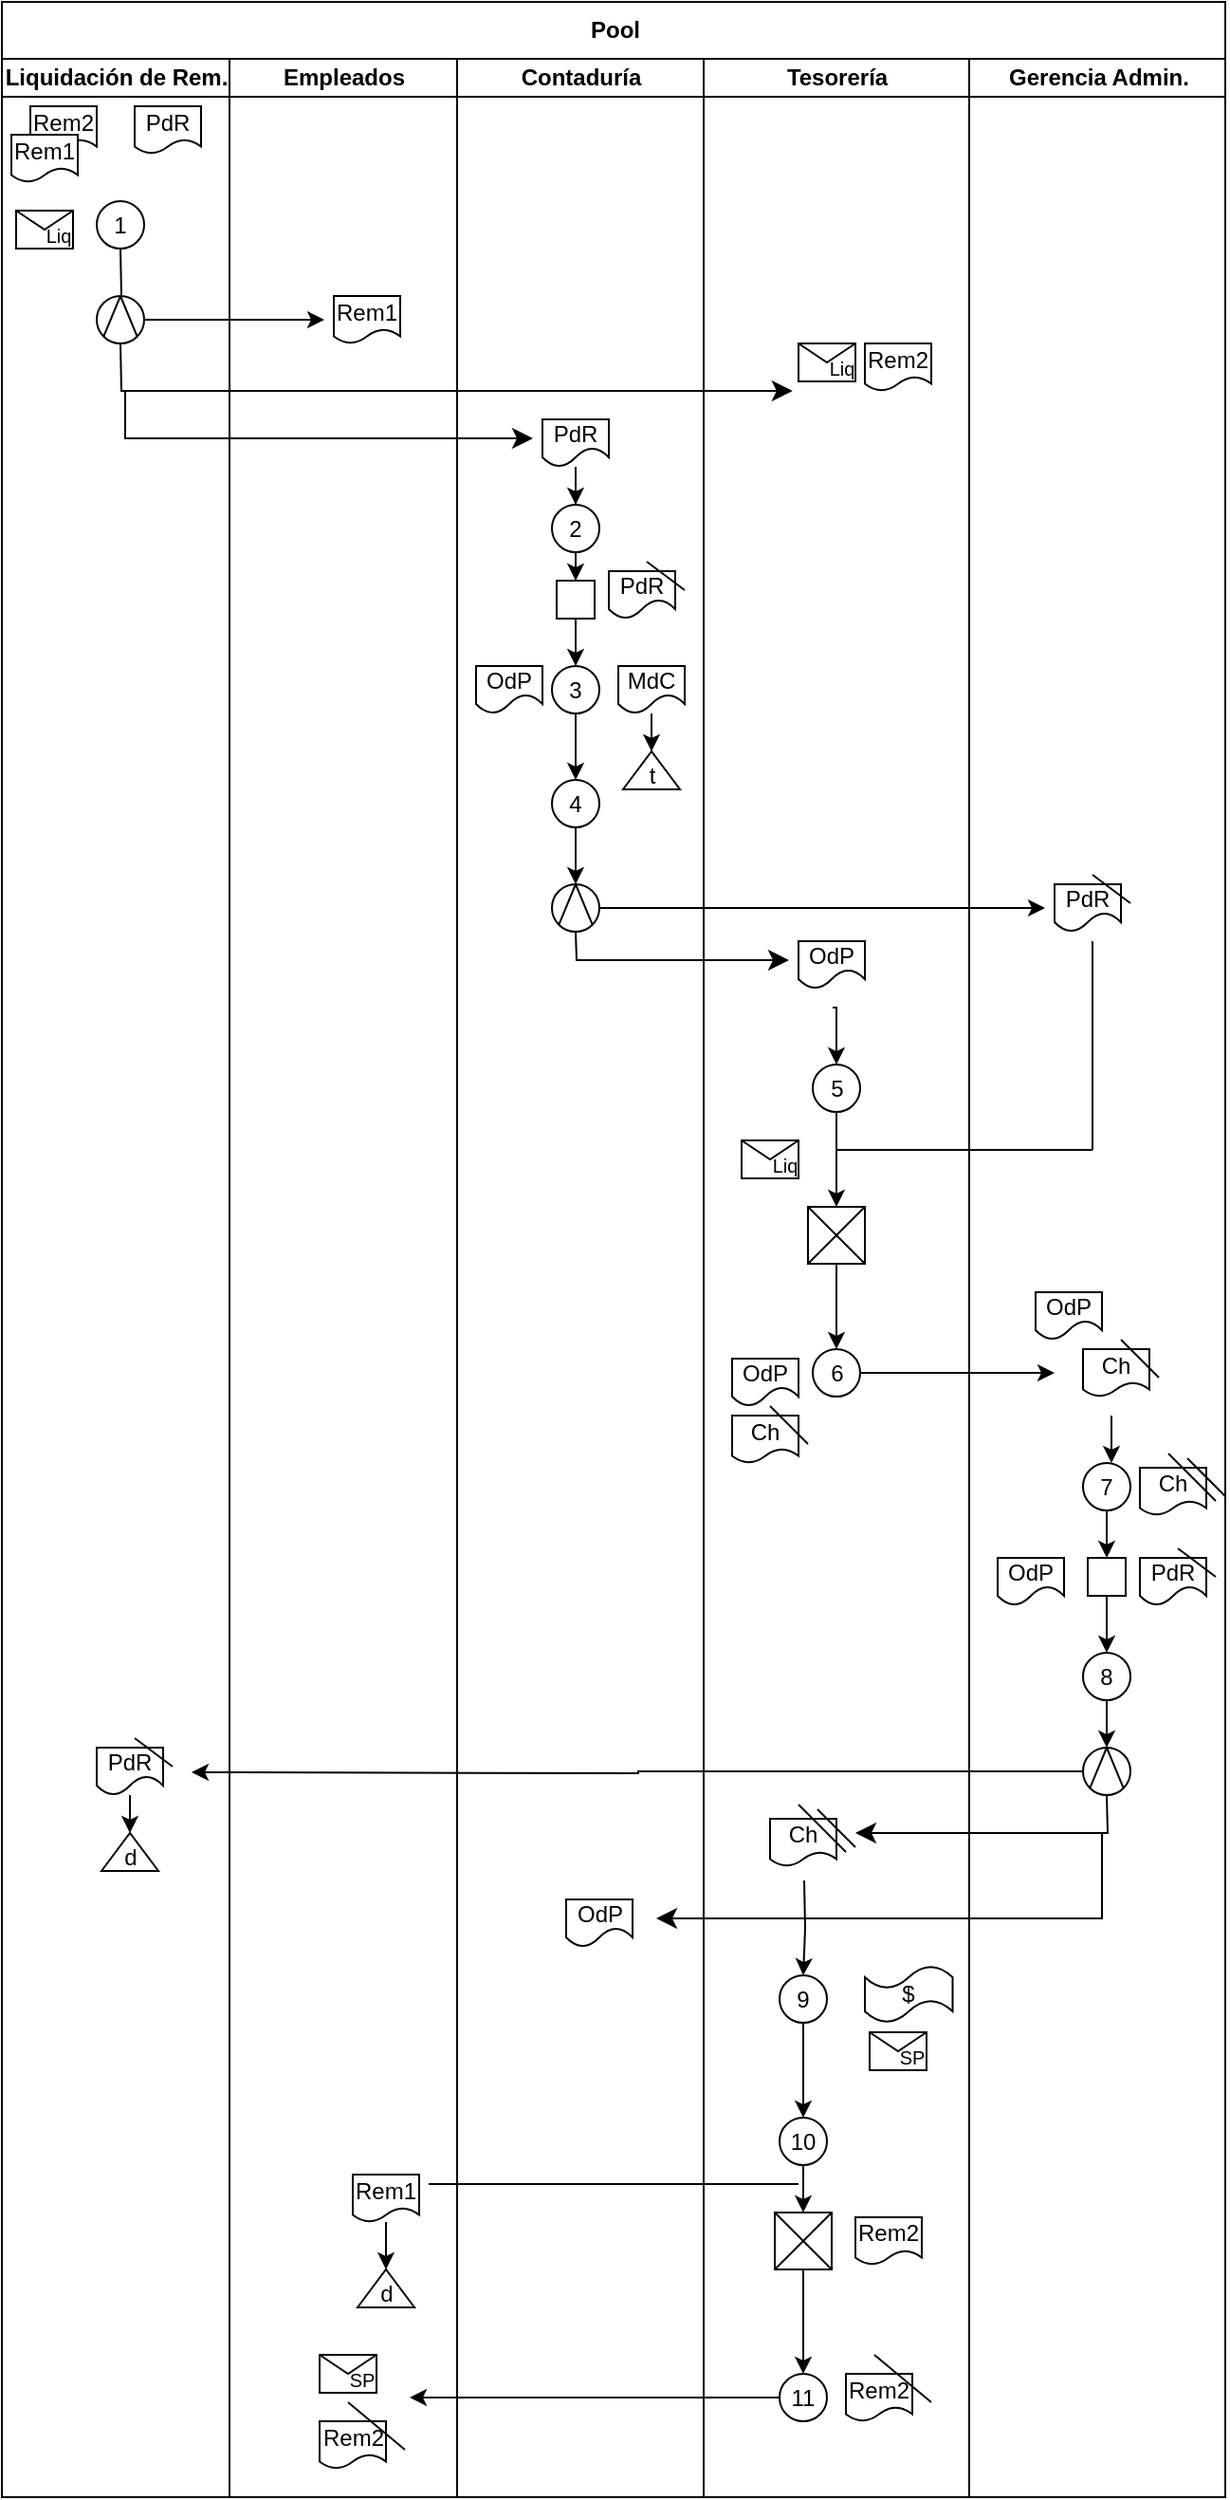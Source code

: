 <mxfile version="22.0.3" type="device">
  <diagram name="Página-1" id="sW1KA7AYZyVYEQ3tkRH6">
    <mxGraphModel dx="607" dy="367" grid="1" gridSize="5" guides="1" tooltips="1" connect="1" arrows="1" fold="1" page="1" pageScale="1" pageWidth="900" pageHeight="1600" math="0" shadow="0">
      <root>
        <mxCell id="0" />
        <mxCell id="1" parent="0" />
        <mxCell id="k_RozOxkvB2d1GZJaJB8-33" value="Pool" style="swimlane;childLayout=stackLayout;resizeParent=1;resizeParentMax=0;startSize=30;html=1;" parent="1" vertex="1">
          <mxGeometry x="30" y="5" width="645" height="1315" as="geometry" />
        </mxCell>
        <mxCell id="k_RozOxkvB2d1GZJaJB8-34" value="Liquidación de Rem." style="swimlane;startSize=20;html=1;" parent="k_RozOxkvB2d1GZJaJB8-33" vertex="1">
          <mxGeometry y="30" width="120" height="1285" as="geometry" />
        </mxCell>
        <mxCell id="E98HKLljNaqssQ256yFM-1" value="Rem2" style="shape=document;whiteSpace=wrap;html=1;boundedLbl=1;" vertex="1" parent="k_RozOxkvB2d1GZJaJB8-34">
          <mxGeometry x="15" y="25" width="35" height="25" as="geometry" />
        </mxCell>
        <mxCell id="E98HKLljNaqssQ256yFM-2" value="Rem1" style="shape=document;whiteSpace=wrap;html=1;boundedLbl=1;" vertex="1" parent="k_RozOxkvB2d1GZJaJB8-34">
          <mxGeometry x="5" y="40" width="35" height="25" as="geometry" />
        </mxCell>
        <mxCell id="E98HKLljNaqssQ256yFM-7" value="" style="shape=message;html=1;html=1;outlineConnect=0;labelPosition=center;verticalLabelPosition=bottom;align=center;verticalAlign=top;" vertex="1" parent="k_RozOxkvB2d1GZJaJB8-34">
          <mxGeometry x="7.5" y="80" width="30" height="20" as="geometry" />
        </mxCell>
        <mxCell id="E98HKLljNaqssQ256yFM-8" value="PdR" style="shape=document;whiteSpace=wrap;html=1;boundedLbl=1;" vertex="1" parent="k_RozOxkvB2d1GZJaJB8-34">
          <mxGeometry x="70" y="25" width="35" height="25" as="geometry" />
        </mxCell>
        <mxCell id="E98HKLljNaqssQ256yFM-9" value="1" style="ellipse;whiteSpace=wrap;html=1;aspect=fixed;" vertex="1" parent="k_RozOxkvB2d1GZJaJB8-34">
          <mxGeometry x="50" y="75" width="25" height="25" as="geometry" />
        </mxCell>
        <mxCell id="E98HKLljNaqssQ256yFM-14" style="edgeStyle=orthogonalEdgeStyle;rounded=0;orthogonalLoop=1;jettySize=auto;html=1;" edge="1" parent="k_RozOxkvB2d1GZJaJB8-34" source="E98HKLljNaqssQ256yFM-11">
          <mxGeometry relative="1" as="geometry">
            <mxPoint x="170" y="137.5" as="targetPoint" />
          </mxGeometry>
        </mxCell>
        <mxCell id="E98HKLljNaqssQ256yFM-11" value="" style="ellipse;whiteSpace=wrap;html=1;aspect=fixed;" vertex="1" parent="k_RozOxkvB2d1GZJaJB8-34">
          <mxGeometry x="50" y="125" width="25" height="25" as="geometry" />
        </mxCell>
        <mxCell id="E98HKLljNaqssQ256yFM-12" value="" style="endArrow=none;html=1;rounded=0;entryX=0.5;entryY=0;entryDx=0;entryDy=0;exitX=1;exitY=1;exitDx=0;exitDy=0;" edge="1" parent="k_RozOxkvB2d1GZJaJB8-34" source="E98HKLljNaqssQ256yFM-11" target="E98HKLljNaqssQ256yFM-11">
          <mxGeometry width="50" height="50" relative="1" as="geometry">
            <mxPoint x="110" y="150" as="sourcePoint" />
            <mxPoint x="160" y="100" as="targetPoint" />
          </mxGeometry>
        </mxCell>
        <mxCell id="E98HKLljNaqssQ256yFM-13" value="" style="endArrow=none;html=1;rounded=0;entryX=0.5;entryY=0;entryDx=0;entryDy=0;exitX=0;exitY=1;exitDx=0;exitDy=0;" edge="1" parent="k_RozOxkvB2d1GZJaJB8-34" source="E98HKLljNaqssQ256yFM-11" target="E98HKLljNaqssQ256yFM-11">
          <mxGeometry width="50" height="50" relative="1" as="geometry">
            <mxPoint x="110" y="150" as="sourcePoint" />
            <mxPoint x="160" y="100" as="targetPoint" />
          </mxGeometry>
        </mxCell>
        <mxCell id="E98HKLljNaqssQ256yFM-17" value="&lt;font style=&quot;font-size: 10px;&quot;&gt;Liq&lt;/font&gt;" style="text;html=1;strokeColor=none;fillColor=none;align=center;verticalAlign=middle;whiteSpace=wrap;rounded=0;" vertex="1" parent="k_RozOxkvB2d1GZJaJB8-34">
          <mxGeometry x="15" y="85" width="30" height="15" as="geometry" />
        </mxCell>
        <mxCell id="E98HKLljNaqssQ256yFM-94" style="edgeStyle=orthogonalEdgeStyle;rounded=0;orthogonalLoop=1;jettySize=auto;html=1;" edge="1" parent="k_RozOxkvB2d1GZJaJB8-34" source="E98HKLljNaqssQ256yFM-92">
          <mxGeometry relative="1" as="geometry">
            <mxPoint x="67.5" y="935" as="targetPoint" />
          </mxGeometry>
        </mxCell>
        <mxCell id="E98HKLljNaqssQ256yFM-92" value="PdR" style="shape=document;whiteSpace=wrap;html=1;boundedLbl=1;size=0.4;" vertex="1" parent="k_RozOxkvB2d1GZJaJB8-34">
          <mxGeometry x="50" y="890" width="35" height="25" as="geometry" />
        </mxCell>
        <mxCell id="E98HKLljNaqssQ256yFM-93" value="" style="endArrow=none;html=1;rounded=0;" edge="1" parent="k_RozOxkvB2d1GZJaJB8-34">
          <mxGeometry width="50" height="50" relative="1" as="geometry">
            <mxPoint x="70" y="885" as="sourcePoint" />
            <mxPoint x="90" y="900" as="targetPoint" />
          </mxGeometry>
        </mxCell>
        <mxCell id="E98HKLljNaqssQ256yFM-95" value="" style="triangle;whiteSpace=wrap;html=1;rotation=-90;" vertex="1" parent="k_RozOxkvB2d1GZJaJB8-34">
          <mxGeometry x="57.5" y="930" width="20" height="30" as="geometry" />
        </mxCell>
        <mxCell id="E98HKLljNaqssQ256yFM-96" value="d" style="text;html=1;strokeColor=none;fillColor=none;align=center;verticalAlign=middle;whiteSpace=wrap;rounded=0;" vertex="1" parent="k_RozOxkvB2d1GZJaJB8-34">
          <mxGeometry x="57.5" y="940" width="20" height="15" as="geometry" />
        </mxCell>
        <mxCell id="k_RozOxkvB2d1GZJaJB8-35" value="Empleados" style="swimlane;startSize=20;html=1;" parent="k_RozOxkvB2d1GZJaJB8-33" vertex="1">
          <mxGeometry x="120" y="30" width="120" height="1285" as="geometry" />
        </mxCell>
        <mxCell id="E98HKLljNaqssQ256yFM-15" value="Rem1" style="shape=document;whiteSpace=wrap;html=1;boundedLbl=1;" vertex="1" parent="k_RozOxkvB2d1GZJaJB8-35">
          <mxGeometry x="55" y="125" width="35" height="25" as="geometry" />
        </mxCell>
        <mxCell id="E98HKLljNaqssQ256yFM-21" value="" style="edgeStyle=elbowEdgeStyle;elbow=horizontal;endArrow=classic;html=1;curved=0;rounded=0;endSize=8;startSize=8;" edge="1" parent="k_RozOxkvB2d1GZJaJB8-35">
          <mxGeometry width="50" height="50" relative="1" as="geometry">
            <mxPoint x="-55" y="175" as="sourcePoint" />
            <mxPoint x="160" y="200" as="targetPoint" />
            <Array as="points">
              <mxPoint x="-55" y="200" />
            </Array>
          </mxGeometry>
        </mxCell>
        <mxCell id="E98HKLljNaqssQ256yFM-118" style="edgeStyle=orthogonalEdgeStyle;rounded=0;orthogonalLoop=1;jettySize=auto;html=1;" edge="1" parent="k_RozOxkvB2d1GZJaJB8-35" source="E98HKLljNaqssQ256yFM-116">
          <mxGeometry relative="1" as="geometry">
            <mxPoint x="82.5" y="1165" as="targetPoint" />
          </mxGeometry>
        </mxCell>
        <mxCell id="E98HKLljNaqssQ256yFM-116" value="Rem1" style="shape=document;whiteSpace=wrap;html=1;boundedLbl=1;" vertex="1" parent="k_RozOxkvB2d1GZJaJB8-35">
          <mxGeometry x="65" y="1115" width="35" height="25" as="geometry" />
        </mxCell>
        <mxCell id="E98HKLljNaqssQ256yFM-119" value="" style="triangle;whiteSpace=wrap;html=1;rotation=-90;" vertex="1" parent="k_RozOxkvB2d1GZJaJB8-35">
          <mxGeometry x="72.5" y="1160" width="20" height="30" as="geometry" />
        </mxCell>
        <mxCell id="E98HKLljNaqssQ256yFM-120" value="d" style="text;html=1;strokeColor=none;fillColor=none;align=center;verticalAlign=middle;whiteSpace=wrap;rounded=0;" vertex="1" parent="k_RozOxkvB2d1GZJaJB8-35">
          <mxGeometry x="72.5" y="1170" width="20" height="15" as="geometry" />
        </mxCell>
        <mxCell id="E98HKLljNaqssQ256yFM-123" value="" style="shape=message;html=1;html=1;outlineConnect=0;labelPosition=center;verticalLabelPosition=bottom;align=center;verticalAlign=top;" vertex="1" parent="k_RozOxkvB2d1GZJaJB8-35">
          <mxGeometry x="47.5" y="1210" width="30" height="20" as="geometry" />
        </mxCell>
        <mxCell id="E98HKLljNaqssQ256yFM-124" value="&lt;font style=&quot;font-size: 10px;&quot;&gt;SP&lt;/font&gt;" style="text;html=1;strokeColor=none;fillColor=none;align=center;verticalAlign=middle;whiteSpace=wrap;rounded=0;" vertex="1" parent="k_RozOxkvB2d1GZJaJB8-35">
          <mxGeometry x="55" y="1215" width="30" height="15" as="geometry" />
        </mxCell>
        <mxCell id="E98HKLljNaqssQ256yFM-130" value="Rem2" style="shape=document;whiteSpace=wrap;html=1;boundedLbl=1;" vertex="1" parent="k_RozOxkvB2d1GZJaJB8-35">
          <mxGeometry x="47.5" y="1245" width="35" height="25" as="geometry" />
        </mxCell>
        <mxCell id="E98HKLljNaqssQ256yFM-131" value="" style="endArrow=none;html=1;rounded=0;" edge="1" parent="k_RozOxkvB2d1GZJaJB8-35">
          <mxGeometry width="50" height="50" relative="1" as="geometry">
            <mxPoint x="62.5" y="1235" as="sourcePoint" />
            <mxPoint x="92.5" y="1260" as="targetPoint" />
          </mxGeometry>
        </mxCell>
        <mxCell id="k_RozOxkvB2d1GZJaJB8-36" value="Contaduría" style="swimlane;startSize=20;html=1;" parent="k_RozOxkvB2d1GZJaJB8-33" vertex="1">
          <mxGeometry x="240" y="30" width="130" height="1285" as="geometry" />
        </mxCell>
        <mxCell id="E98HKLljNaqssQ256yFM-23" style="edgeStyle=orthogonalEdgeStyle;rounded=0;orthogonalLoop=1;jettySize=auto;html=1;entryX=0.5;entryY=0;entryDx=0;entryDy=0;" edge="1" parent="k_RozOxkvB2d1GZJaJB8-36" source="E98HKLljNaqssQ256yFM-22" target="E98HKLljNaqssQ256yFM-24">
          <mxGeometry relative="1" as="geometry">
            <mxPoint x="62.5" y="250" as="targetPoint" />
          </mxGeometry>
        </mxCell>
        <mxCell id="E98HKLljNaqssQ256yFM-22" value="PdR" style="shape=document;whiteSpace=wrap;html=1;boundedLbl=1;size=0.4;" vertex="1" parent="k_RozOxkvB2d1GZJaJB8-36">
          <mxGeometry x="45" y="190" width="35" height="25" as="geometry" />
        </mxCell>
        <mxCell id="E98HKLljNaqssQ256yFM-25" style="edgeStyle=orthogonalEdgeStyle;rounded=0;orthogonalLoop=1;jettySize=auto;html=1;entryX=0.5;entryY=0;entryDx=0;entryDy=0;entryPerimeter=0;" edge="1" parent="k_RozOxkvB2d1GZJaJB8-36" source="E98HKLljNaqssQ256yFM-24" target="E98HKLljNaqssQ256yFM-26">
          <mxGeometry relative="1" as="geometry">
            <mxPoint x="62.5" y="280" as="targetPoint" />
          </mxGeometry>
        </mxCell>
        <mxCell id="E98HKLljNaqssQ256yFM-24" value="2" style="ellipse;whiteSpace=wrap;html=1;aspect=fixed;" vertex="1" parent="k_RozOxkvB2d1GZJaJB8-36">
          <mxGeometry x="50" y="235" width="25" height="25" as="geometry" />
        </mxCell>
        <mxCell id="E98HKLljNaqssQ256yFM-30" style="edgeStyle=orthogonalEdgeStyle;rounded=0;orthogonalLoop=1;jettySize=auto;html=1;entryX=0.5;entryY=0;entryDx=0;entryDy=0;" edge="1" parent="k_RozOxkvB2d1GZJaJB8-36" source="E98HKLljNaqssQ256yFM-26" target="E98HKLljNaqssQ256yFM-31">
          <mxGeometry relative="1" as="geometry">
            <mxPoint x="62.5" y="320" as="targetPoint" />
          </mxGeometry>
        </mxCell>
        <mxCell id="E98HKLljNaqssQ256yFM-26" value="" style="whiteSpace=wrap;html=1;aspect=fixed;" vertex="1" parent="k_RozOxkvB2d1GZJaJB8-36">
          <mxGeometry x="52.5" y="275" width="20" height="20" as="geometry" />
        </mxCell>
        <mxCell id="E98HKLljNaqssQ256yFM-28" value="PdR" style="shape=document;whiteSpace=wrap;html=1;boundedLbl=1;size=0.4;" vertex="1" parent="k_RozOxkvB2d1GZJaJB8-36">
          <mxGeometry x="80" y="270" width="35" height="25" as="geometry" />
        </mxCell>
        <mxCell id="E98HKLljNaqssQ256yFM-32" style="edgeStyle=orthogonalEdgeStyle;rounded=0;orthogonalLoop=1;jettySize=auto;html=1;entryX=0.5;entryY=0;entryDx=0;entryDy=0;" edge="1" parent="k_RozOxkvB2d1GZJaJB8-36" source="E98HKLljNaqssQ256yFM-31" target="E98HKLljNaqssQ256yFM-38">
          <mxGeometry relative="1" as="geometry">
            <mxPoint x="63" y="385" as="targetPoint" />
          </mxGeometry>
        </mxCell>
        <mxCell id="E98HKLljNaqssQ256yFM-31" value="3" style="ellipse;whiteSpace=wrap;html=1;aspect=fixed;" vertex="1" parent="k_RozOxkvB2d1GZJaJB8-36">
          <mxGeometry x="50" y="320" width="25" height="25" as="geometry" />
        </mxCell>
        <mxCell id="E98HKLljNaqssQ256yFM-33" value="OdP" style="shape=document;whiteSpace=wrap;html=1;boundedLbl=1;size=0.4;" vertex="1" parent="k_RozOxkvB2d1GZJaJB8-36">
          <mxGeometry x="10" y="320" width="35" height="25" as="geometry" />
        </mxCell>
        <mxCell id="E98HKLljNaqssQ256yFM-35" style="edgeStyle=orthogonalEdgeStyle;rounded=0;orthogonalLoop=1;jettySize=auto;html=1;entryX=1;entryY=0.5;entryDx=0;entryDy=0;" edge="1" parent="k_RozOxkvB2d1GZJaJB8-36" source="E98HKLljNaqssQ256yFM-34" target="E98HKLljNaqssQ256yFM-36">
          <mxGeometry relative="1" as="geometry">
            <mxPoint x="103" y="365" as="targetPoint" />
          </mxGeometry>
        </mxCell>
        <mxCell id="E98HKLljNaqssQ256yFM-34" value="MdC" style="shape=document;whiteSpace=wrap;html=1;boundedLbl=1;size=0.4;" vertex="1" parent="k_RozOxkvB2d1GZJaJB8-36">
          <mxGeometry x="85" y="320" width="35" height="25" as="geometry" />
        </mxCell>
        <mxCell id="E98HKLljNaqssQ256yFM-36" value="" style="triangle;whiteSpace=wrap;html=1;rotation=-90;" vertex="1" parent="k_RozOxkvB2d1GZJaJB8-36">
          <mxGeometry x="92.5" y="360" width="20" height="30" as="geometry" />
        </mxCell>
        <mxCell id="E98HKLljNaqssQ256yFM-37" value="t" style="text;html=1;strokeColor=none;fillColor=none;align=center;verticalAlign=middle;whiteSpace=wrap;rounded=0;" vertex="1" parent="k_RozOxkvB2d1GZJaJB8-36">
          <mxGeometry x="92.5" y="370" width="20" height="15" as="geometry" />
        </mxCell>
        <mxCell id="E98HKLljNaqssQ256yFM-39" style="edgeStyle=orthogonalEdgeStyle;rounded=0;orthogonalLoop=1;jettySize=auto;html=1;entryX=0.5;entryY=0;entryDx=0;entryDy=0;" edge="1" parent="k_RozOxkvB2d1GZJaJB8-36" source="E98HKLljNaqssQ256yFM-38" target="E98HKLljNaqssQ256yFM-40">
          <mxGeometry relative="1" as="geometry">
            <mxPoint x="63" y="435" as="targetPoint" />
          </mxGeometry>
        </mxCell>
        <mxCell id="E98HKLljNaqssQ256yFM-38" value="4" style="ellipse;whiteSpace=wrap;html=1;aspect=fixed;" vertex="1" parent="k_RozOxkvB2d1GZJaJB8-36">
          <mxGeometry x="50" y="380" width="25" height="25" as="geometry" />
        </mxCell>
        <mxCell id="E98HKLljNaqssQ256yFM-43" style="edgeStyle=orthogonalEdgeStyle;rounded=0;orthogonalLoop=1;jettySize=auto;html=1;" edge="1" parent="k_RozOxkvB2d1GZJaJB8-36" source="E98HKLljNaqssQ256yFM-40">
          <mxGeometry relative="1" as="geometry">
            <mxPoint x="310" y="447.5" as="targetPoint" />
          </mxGeometry>
        </mxCell>
        <mxCell id="E98HKLljNaqssQ256yFM-40" value="" style="ellipse;whiteSpace=wrap;html=1;aspect=fixed;" vertex="1" parent="k_RozOxkvB2d1GZJaJB8-36">
          <mxGeometry x="50" y="435" width="25" height="25" as="geometry" />
        </mxCell>
        <mxCell id="E98HKLljNaqssQ256yFM-41" value="" style="endArrow=none;html=1;rounded=0;entryX=0.5;entryY=0;entryDx=0;entryDy=0;exitX=1;exitY=1;exitDx=0;exitDy=0;" edge="1" parent="k_RozOxkvB2d1GZJaJB8-36" source="E98HKLljNaqssQ256yFM-40" target="E98HKLljNaqssQ256yFM-40">
          <mxGeometry width="50" height="50" relative="1" as="geometry">
            <mxPoint x="110" y="460" as="sourcePoint" />
            <mxPoint x="160" y="410" as="targetPoint" />
          </mxGeometry>
        </mxCell>
        <mxCell id="E98HKLljNaqssQ256yFM-42" value="" style="endArrow=none;html=1;rounded=0;entryX=0.5;entryY=0;entryDx=0;entryDy=0;exitX=0;exitY=1;exitDx=0;exitDy=0;" edge="1" parent="k_RozOxkvB2d1GZJaJB8-36" source="E98HKLljNaqssQ256yFM-40" target="E98HKLljNaqssQ256yFM-40">
          <mxGeometry width="50" height="50" relative="1" as="geometry">
            <mxPoint x="110" y="460" as="sourcePoint" />
            <mxPoint x="160" y="410" as="targetPoint" />
          </mxGeometry>
        </mxCell>
        <mxCell id="E98HKLljNaqssQ256yFM-91" value="OdP" style="shape=document;whiteSpace=wrap;html=1;boundedLbl=1;size=0.4;" vertex="1" parent="k_RozOxkvB2d1GZJaJB8-36">
          <mxGeometry x="57.5" y="970" width="35" height="25" as="geometry" />
        </mxCell>
        <mxCell id="k_RozOxkvB2d1GZJaJB8-38" value="Tesorería" style="swimlane;startSize=20;html=1;" parent="k_RozOxkvB2d1GZJaJB8-33" vertex="1">
          <mxGeometry x="370" y="30" width="140" height="1285" as="geometry" />
        </mxCell>
        <mxCell id="E98HKLljNaqssQ256yFM-18" value="" style="shape=message;html=1;html=1;outlineConnect=0;labelPosition=center;verticalLabelPosition=bottom;align=center;verticalAlign=top;" vertex="1" parent="k_RozOxkvB2d1GZJaJB8-38">
          <mxGeometry x="50" y="150" width="30" height="20" as="geometry" />
        </mxCell>
        <mxCell id="E98HKLljNaqssQ256yFM-19" value="&lt;font style=&quot;font-size: 10px;&quot;&gt;Liq&lt;/font&gt;" style="text;html=1;strokeColor=none;fillColor=none;align=center;verticalAlign=middle;whiteSpace=wrap;rounded=0;" vertex="1" parent="k_RozOxkvB2d1GZJaJB8-38">
          <mxGeometry x="57.5" y="155" width="30" height="15" as="geometry" />
        </mxCell>
        <mxCell id="E98HKLljNaqssQ256yFM-20" value="Rem2" style="shape=document;whiteSpace=wrap;html=1;boundedLbl=1;" vertex="1" parent="k_RozOxkvB2d1GZJaJB8-38">
          <mxGeometry x="85" y="150" width="35" height="25" as="geometry" />
        </mxCell>
        <mxCell id="E98HKLljNaqssQ256yFM-48" style="edgeStyle=orthogonalEdgeStyle;rounded=0;orthogonalLoop=1;jettySize=auto;html=1;entryX=0.5;entryY=0;entryDx=0;entryDy=0;" edge="1" parent="k_RozOxkvB2d1GZJaJB8-38" target="E98HKLljNaqssQ256yFM-49">
          <mxGeometry relative="1" as="geometry">
            <mxPoint x="67.5" y="525" as="targetPoint" />
            <mxPoint x="68" y="500" as="sourcePoint" />
          </mxGeometry>
        </mxCell>
        <mxCell id="E98HKLljNaqssQ256yFM-46" value="OdP" style="shape=document;whiteSpace=wrap;html=1;boundedLbl=1;size=0.4;" vertex="1" parent="k_RozOxkvB2d1GZJaJB8-38">
          <mxGeometry x="50" y="465" width="35" height="25" as="geometry" />
        </mxCell>
        <mxCell id="E98HKLljNaqssQ256yFM-54" style="edgeStyle=orthogonalEdgeStyle;rounded=0;orthogonalLoop=1;jettySize=auto;html=1;" edge="1" parent="k_RozOxkvB2d1GZJaJB8-38" source="E98HKLljNaqssQ256yFM-49">
          <mxGeometry relative="1" as="geometry">
            <mxPoint x="70" y="605" as="targetPoint" />
          </mxGeometry>
        </mxCell>
        <mxCell id="E98HKLljNaqssQ256yFM-49" value="5" style="ellipse;whiteSpace=wrap;html=1;aspect=fixed;" vertex="1" parent="k_RozOxkvB2d1GZJaJB8-38">
          <mxGeometry x="57.5" y="530" width="25" height="25" as="geometry" />
        </mxCell>
        <mxCell id="E98HKLljNaqssQ256yFM-52" value="" style="shape=message;html=1;html=1;outlineConnect=0;labelPosition=center;verticalLabelPosition=bottom;align=center;verticalAlign=top;" vertex="1" parent="k_RozOxkvB2d1GZJaJB8-38">
          <mxGeometry x="20" y="570" width="30" height="20" as="geometry" />
        </mxCell>
        <mxCell id="E98HKLljNaqssQ256yFM-53" value="&lt;font style=&quot;font-size: 10px;&quot;&gt;Liq&lt;/font&gt;" style="text;html=1;strokeColor=none;fillColor=none;align=center;verticalAlign=middle;whiteSpace=wrap;rounded=0;" vertex="1" parent="k_RozOxkvB2d1GZJaJB8-38">
          <mxGeometry x="27.5" y="575" width="30" height="15" as="geometry" />
        </mxCell>
        <mxCell id="E98HKLljNaqssQ256yFM-66" style="edgeStyle=orthogonalEdgeStyle;rounded=0;orthogonalLoop=1;jettySize=auto;html=1;entryX=0.5;entryY=0;entryDx=0;entryDy=0;" edge="1" parent="k_RozOxkvB2d1GZJaJB8-38" source="E98HKLljNaqssQ256yFM-57" target="E98HKLljNaqssQ256yFM-64">
          <mxGeometry relative="1" as="geometry" />
        </mxCell>
        <mxCell id="E98HKLljNaqssQ256yFM-57" value="" style="whiteSpace=wrap;html=1;aspect=fixed;" vertex="1" parent="k_RozOxkvB2d1GZJaJB8-38">
          <mxGeometry x="55" y="605" width="30" height="30" as="geometry" />
        </mxCell>
        <mxCell id="E98HKLljNaqssQ256yFM-58" value="" style="endArrow=none;html=1;rounded=0;entryX=1;entryY=0;entryDx=0;entryDy=0;exitX=0;exitY=1;exitDx=0;exitDy=0;" edge="1" parent="k_RozOxkvB2d1GZJaJB8-38" source="E98HKLljNaqssQ256yFM-57" target="E98HKLljNaqssQ256yFM-57">
          <mxGeometry width="50" height="50" relative="1" as="geometry">
            <mxPoint x="40" y="685" as="sourcePoint" />
            <mxPoint x="90" y="635" as="targetPoint" />
          </mxGeometry>
        </mxCell>
        <mxCell id="E98HKLljNaqssQ256yFM-59" value="" style="endArrow=none;html=1;rounded=0;entryX=0;entryY=0;entryDx=0;entryDy=0;exitX=1;exitY=1;exitDx=0;exitDy=0;" edge="1" parent="k_RozOxkvB2d1GZJaJB8-38" source="E98HKLljNaqssQ256yFM-57" target="E98HKLljNaqssQ256yFM-57">
          <mxGeometry width="50" height="50" relative="1" as="geometry">
            <mxPoint x="40" y="685" as="sourcePoint" />
            <mxPoint x="90" y="635" as="targetPoint" />
          </mxGeometry>
        </mxCell>
        <mxCell id="E98HKLljNaqssQ256yFM-61" value="Ch" style="shape=document;whiteSpace=wrap;html=1;boundedLbl=1;" vertex="1" parent="k_RozOxkvB2d1GZJaJB8-38">
          <mxGeometry x="15" y="715" width="35" height="25" as="geometry" />
        </mxCell>
        <mxCell id="E98HKLljNaqssQ256yFM-62" value="" style="endArrow=none;html=1;rounded=0;" edge="1" parent="k_RozOxkvB2d1GZJaJB8-38">
          <mxGeometry width="50" height="50" relative="1" as="geometry">
            <mxPoint x="35" y="710" as="sourcePoint" />
            <mxPoint x="55" y="730" as="targetPoint" />
          </mxGeometry>
        </mxCell>
        <mxCell id="E98HKLljNaqssQ256yFM-70" style="edgeStyle=orthogonalEdgeStyle;rounded=0;orthogonalLoop=1;jettySize=auto;html=1;" edge="1" parent="k_RozOxkvB2d1GZJaJB8-38" source="E98HKLljNaqssQ256yFM-64">
          <mxGeometry relative="1" as="geometry">
            <mxPoint x="185" y="692.5" as="targetPoint" />
          </mxGeometry>
        </mxCell>
        <mxCell id="E98HKLljNaqssQ256yFM-64" value="6" style="ellipse;whiteSpace=wrap;html=1;aspect=fixed;" vertex="1" parent="k_RozOxkvB2d1GZJaJB8-38">
          <mxGeometry x="57.5" y="680" width="25" height="25" as="geometry" />
        </mxCell>
        <mxCell id="E98HKLljNaqssQ256yFM-65" value="OdP" style="shape=document;whiteSpace=wrap;html=1;boundedLbl=1;size=0.4;" vertex="1" parent="k_RozOxkvB2d1GZJaJB8-38">
          <mxGeometry x="15" y="685" width="35" height="25" as="geometry" />
        </mxCell>
        <mxCell id="E98HKLljNaqssQ256yFM-102" style="edgeStyle=orthogonalEdgeStyle;rounded=0;orthogonalLoop=1;jettySize=auto;html=1;" edge="1" parent="k_RozOxkvB2d1GZJaJB8-38">
          <mxGeometry relative="1" as="geometry">
            <mxPoint x="52.5" y="1010" as="targetPoint" />
            <mxPoint x="53" y="960" as="sourcePoint" />
          </mxGeometry>
        </mxCell>
        <mxCell id="E98HKLljNaqssQ256yFM-98" value="Ch" style="shape=document;whiteSpace=wrap;html=1;boundedLbl=1;" vertex="1" parent="k_RozOxkvB2d1GZJaJB8-38">
          <mxGeometry x="35" y="927.5" width="35" height="25" as="geometry" />
        </mxCell>
        <mxCell id="E98HKLljNaqssQ256yFM-99" value="" style="endArrow=none;html=1;rounded=0;" edge="1" parent="k_RozOxkvB2d1GZJaJB8-38">
          <mxGeometry width="50" height="50" relative="1" as="geometry">
            <mxPoint x="60" y="922.5" as="sourcePoint" />
            <mxPoint x="80" y="942.5" as="targetPoint" />
          </mxGeometry>
        </mxCell>
        <mxCell id="E98HKLljNaqssQ256yFM-100" value="" style="endArrow=none;html=1;rounded=0;" edge="1" parent="k_RozOxkvB2d1GZJaJB8-38">
          <mxGeometry width="50" height="50" relative="1" as="geometry">
            <mxPoint x="50" y="920" as="sourcePoint" />
            <mxPoint x="75" y="945" as="targetPoint" />
          </mxGeometry>
        </mxCell>
        <mxCell id="E98HKLljNaqssQ256yFM-108" style="edgeStyle=orthogonalEdgeStyle;rounded=0;orthogonalLoop=1;jettySize=auto;html=1;" edge="1" parent="k_RozOxkvB2d1GZJaJB8-38" source="E98HKLljNaqssQ256yFM-103">
          <mxGeometry relative="1" as="geometry">
            <mxPoint x="52.5" y="1085" as="targetPoint" />
          </mxGeometry>
        </mxCell>
        <mxCell id="E98HKLljNaqssQ256yFM-103" value="9" style="ellipse;whiteSpace=wrap;html=1;aspect=fixed;" vertex="1" parent="k_RozOxkvB2d1GZJaJB8-38">
          <mxGeometry x="40" y="1010" width="25" height="25" as="geometry" />
        </mxCell>
        <mxCell id="E98HKLljNaqssQ256yFM-105" value="$" style="shape=tape;whiteSpace=wrap;html=1;" vertex="1" parent="k_RozOxkvB2d1GZJaJB8-38">
          <mxGeometry x="85" y="1005" width="46.25" height="30" as="geometry" />
        </mxCell>
        <mxCell id="E98HKLljNaqssQ256yFM-106" value="" style="shape=message;html=1;html=1;outlineConnect=0;labelPosition=center;verticalLabelPosition=bottom;align=center;verticalAlign=top;" vertex="1" parent="k_RozOxkvB2d1GZJaJB8-38">
          <mxGeometry x="87.5" y="1040" width="30" height="20" as="geometry" />
        </mxCell>
        <mxCell id="E98HKLljNaqssQ256yFM-107" value="&lt;font style=&quot;font-size: 10px;&quot;&gt;SP&lt;/font&gt;" style="text;html=1;strokeColor=none;fillColor=none;align=center;verticalAlign=middle;whiteSpace=wrap;rounded=0;" vertex="1" parent="k_RozOxkvB2d1GZJaJB8-38">
          <mxGeometry x="95" y="1045" width="30" height="15" as="geometry" />
        </mxCell>
        <mxCell id="E98HKLljNaqssQ256yFM-110" style="edgeStyle=orthogonalEdgeStyle;rounded=0;orthogonalLoop=1;jettySize=auto;html=1;" edge="1" parent="k_RozOxkvB2d1GZJaJB8-38" source="E98HKLljNaqssQ256yFM-109">
          <mxGeometry relative="1" as="geometry">
            <mxPoint x="52.5" y="1135" as="targetPoint" />
          </mxGeometry>
        </mxCell>
        <mxCell id="E98HKLljNaqssQ256yFM-109" value="10" style="ellipse;whiteSpace=wrap;html=1;aspect=fixed;" vertex="1" parent="k_RozOxkvB2d1GZJaJB8-38">
          <mxGeometry x="40" y="1085" width="25" height="25" as="geometry" />
        </mxCell>
        <mxCell id="E98HKLljNaqssQ256yFM-126" style="edgeStyle=orthogonalEdgeStyle;rounded=0;orthogonalLoop=1;jettySize=auto;html=1;entryX=0.5;entryY=0;entryDx=0;entryDy=0;" edge="1" parent="k_RozOxkvB2d1GZJaJB8-38" source="E98HKLljNaqssQ256yFM-111" target="E98HKLljNaqssQ256yFM-125">
          <mxGeometry relative="1" as="geometry" />
        </mxCell>
        <mxCell id="E98HKLljNaqssQ256yFM-111" value="" style="whiteSpace=wrap;html=1;aspect=fixed;" vertex="1" parent="k_RozOxkvB2d1GZJaJB8-38">
          <mxGeometry x="37.5" y="1135" width="30" height="30" as="geometry" />
        </mxCell>
        <mxCell id="E98HKLljNaqssQ256yFM-112" value="" style="endArrow=none;html=1;rounded=0;entryX=1;entryY=0;entryDx=0;entryDy=0;exitX=0;exitY=1;exitDx=0;exitDy=0;" edge="1" parent="k_RozOxkvB2d1GZJaJB8-38" source="E98HKLljNaqssQ256yFM-111" target="E98HKLljNaqssQ256yFM-111">
          <mxGeometry width="50" height="50" relative="1" as="geometry">
            <mxPoint x="22.5" y="1215" as="sourcePoint" />
            <mxPoint x="72.5" y="1165" as="targetPoint" />
          </mxGeometry>
        </mxCell>
        <mxCell id="E98HKLljNaqssQ256yFM-113" value="" style="endArrow=none;html=1;rounded=0;entryX=0;entryY=0;entryDx=0;entryDy=0;exitX=1;exitY=1;exitDx=0;exitDy=0;" edge="1" parent="k_RozOxkvB2d1GZJaJB8-38" source="E98HKLljNaqssQ256yFM-111" target="E98HKLljNaqssQ256yFM-111">
          <mxGeometry width="50" height="50" relative="1" as="geometry">
            <mxPoint x="22.5" y="1215" as="sourcePoint" />
            <mxPoint x="72.5" y="1165" as="targetPoint" />
          </mxGeometry>
        </mxCell>
        <mxCell id="E98HKLljNaqssQ256yFM-114" value="Rem2" style="shape=document;whiteSpace=wrap;html=1;boundedLbl=1;" vertex="1" parent="k_RozOxkvB2d1GZJaJB8-38">
          <mxGeometry x="80" y="1137.5" width="35" height="25" as="geometry" />
        </mxCell>
        <mxCell id="E98HKLljNaqssQ256yFM-127" style="edgeStyle=orthogonalEdgeStyle;rounded=0;orthogonalLoop=1;jettySize=auto;html=1;exitX=0;exitY=0.5;exitDx=0;exitDy=0;" edge="1" parent="k_RozOxkvB2d1GZJaJB8-38" source="E98HKLljNaqssQ256yFM-125">
          <mxGeometry relative="1" as="geometry">
            <mxPoint x="-155.0" y="1232.483" as="targetPoint" />
          </mxGeometry>
        </mxCell>
        <mxCell id="E98HKLljNaqssQ256yFM-125" value="11" style="ellipse;whiteSpace=wrap;html=1;aspect=fixed;" vertex="1" parent="k_RozOxkvB2d1GZJaJB8-38">
          <mxGeometry x="40" y="1220" width="25" height="25" as="geometry" />
        </mxCell>
        <mxCell id="E98HKLljNaqssQ256yFM-128" value="Rem2" style="shape=document;whiteSpace=wrap;html=1;boundedLbl=1;" vertex="1" parent="k_RozOxkvB2d1GZJaJB8-38">
          <mxGeometry x="75" y="1220" width="35" height="25" as="geometry" />
        </mxCell>
        <mxCell id="k_RozOxkvB2d1GZJaJB8-41" value="Gerencia Admin." style="swimlane;startSize=20;html=1;" parent="k_RozOxkvB2d1GZJaJB8-33" vertex="1">
          <mxGeometry x="510" y="30" width="135" height="1285" as="geometry" />
        </mxCell>
        <mxCell id="E98HKLljNaqssQ256yFM-44" value="PdR" style="shape=document;whiteSpace=wrap;html=1;boundedLbl=1;size=0.4;" vertex="1" parent="k_RozOxkvB2d1GZJaJB8-41">
          <mxGeometry x="45" y="435" width="35" height="25" as="geometry" />
        </mxCell>
        <mxCell id="E98HKLljNaqssQ256yFM-45" value="" style="endArrow=none;html=1;rounded=0;" edge="1" parent="k_RozOxkvB2d1GZJaJB8-41">
          <mxGeometry width="50" height="50" relative="1" as="geometry">
            <mxPoint x="65" y="430" as="sourcePoint" />
            <mxPoint x="85" y="445" as="targetPoint" />
          </mxGeometry>
        </mxCell>
        <mxCell id="E98HKLljNaqssQ256yFM-68" value="Ch" style="shape=document;whiteSpace=wrap;html=1;boundedLbl=1;" vertex="1" parent="k_RozOxkvB2d1GZJaJB8-41">
          <mxGeometry x="60" y="680" width="35" height="25" as="geometry" />
        </mxCell>
        <mxCell id="E98HKLljNaqssQ256yFM-69" value="" style="endArrow=none;html=1;rounded=0;" edge="1" parent="k_RozOxkvB2d1GZJaJB8-41">
          <mxGeometry width="50" height="50" relative="1" as="geometry">
            <mxPoint x="80" y="675" as="sourcePoint" />
            <mxPoint x="100" y="695" as="targetPoint" />
          </mxGeometry>
        </mxCell>
        <mxCell id="E98HKLljNaqssQ256yFM-71" value="OdP" style="shape=document;whiteSpace=wrap;html=1;boundedLbl=1;size=0.4;" vertex="1" parent="k_RozOxkvB2d1GZJaJB8-41">
          <mxGeometry x="35" y="650" width="35" height="25" as="geometry" />
        </mxCell>
        <mxCell id="E98HKLljNaqssQ256yFM-74" style="edgeStyle=orthogonalEdgeStyle;rounded=0;orthogonalLoop=1;jettySize=auto;html=1;" edge="1" parent="k_RozOxkvB2d1GZJaJB8-41" source="E98HKLljNaqssQ256yFM-73">
          <mxGeometry relative="1" as="geometry">
            <mxPoint x="72.5" y="790" as="targetPoint" />
          </mxGeometry>
        </mxCell>
        <mxCell id="E98HKLljNaqssQ256yFM-73" value="7" style="ellipse;whiteSpace=wrap;html=1;aspect=fixed;" vertex="1" parent="k_RozOxkvB2d1GZJaJB8-41">
          <mxGeometry x="60" y="740" width="25" height="25" as="geometry" />
        </mxCell>
        <mxCell id="E98HKLljNaqssQ256yFM-83" style="edgeStyle=orthogonalEdgeStyle;rounded=0;orthogonalLoop=1;jettySize=auto;html=1;" edge="1" parent="k_RozOxkvB2d1GZJaJB8-41" source="E98HKLljNaqssQ256yFM-75">
          <mxGeometry relative="1" as="geometry">
            <mxPoint x="72.5" y="840" as="targetPoint" />
          </mxGeometry>
        </mxCell>
        <mxCell id="E98HKLljNaqssQ256yFM-75" value="" style="whiteSpace=wrap;html=1;aspect=fixed;" vertex="1" parent="k_RozOxkvB2d1GZJaJB8-41">
          <mxGeometry x="62.5" y="790" width="20" height="20" as="geometry" />
        </mxCell>
        <mxCell id="E98HKLljNaqssQ256yFM-76" value="OdP" style="shape=document;whiteSpace=wrap;html=1;boundedLbl=1;size=0.4;" vertex="1" parent="k_RozOxkvB2d1GZJaJB8-41">
          <mxGeometry x="15" y="790" width="35" height="25" as="geometry" />
        </mxCell>
        <mxCell id="E98HKLljNaqssQ256yFM-77" value="Ch" style="shape=document;whiteSpace=wrap;html=1;boundedLbl=1;" vertex="1" parent="k_RozOxkvB2d1GZJaJB8-41">
          <mxGeometry x="90" y="742.5" width="35" height="25" as="geometry" />
        </mxCell>
        <mxCell id="E98HKLljNaqssQ256yFM-78" value="" style="endArrow=none;html=1;rounded=0;" edge="1" parent="k_RozOxkvB2d1GZJaJB8-41">
          <mxGeometry width="50" height="50" relative="1" as="geometry">
            <mxPoint x="115" y="737.5" as="sourcePoint" />
            <mxPoint x="135" y="757.5" as="targetPoint" />
          </mxGeometry>
        </mxCell>
        <mxCell id="E98HKLljNaqssQ256yFM-81" value="PdR" style="shape=document;whiteSpace=wrap;html=1;boundedLbl=1;size=0.4;" vertex="1" parent="k_RozOxkvB2d1GZJaJB8-41">
          <mxGeometry x="90" y="790" width="35" height="25" as="geometry" />
        </mxCell>
        <mxCell id="E98HKLljNaqssQ256yFM-82" value="" style="endArrow=none;html=1;rounded=0;" edge="1" parent="k_RozOxkvB2d1GZJaJB8-41">
          <mxGeometry width="50" height="50" relative="1" as="geometry">
            <mxPoint x="110" y="785" as="sourcePoint" />
            <mxPoint x="130" y="800" as="targetPoint" />
          </mxGeometry>
        </mxCell>
        <mxCell id="E98HKLljNaqssQ256yFM-85" style="edgeStyle=orthogonalEdgeStyle;rounded=0;orthogonalLoop=1;jettySize=auto;html=1;" edge="1" parent="k_RozOxkvB2d1GZJaJB8-41" source="E98HKLljNaqssQ256yFM-84">
          <mxGeometry relative="1" as="geometry">
            <mxPoint x="72.5" y="890" as="targetPoint" />
          </mxGeometry>
        </mxCell>
        <mxCell id="E98HKLljNaqssQ256yFM-84" value="8" style="ellipse;whiteSpace=wrap;html=1;aspect=fixed;" vertex="1" parent="k_RozOxkvB2d1GZJaJB8-41">
          <mxGeometry x="60" y="840" width="25" height="25" as="geometry" />
        </mxCell>
        <mxCell id="E98HKLljNaqssQ256yFM-90" style="edgeStyle=orthogonalEdgeStyle;rounded=0;orthogonalLoop=1;jettySize=auto;html=1;" edge="1" parent="k_RozOxkvB2d1GZJaJB8-41" source="E98HKLljNaqssQ256yFM-86">
          <mxGeometry relative="1" as="geometry">
            <mxPoint x="-410" y="903" as="targetPoint" />
          </mxGeometry>
        </mxCell>
        <mxCell id="E98HKLljNaqssQ256yFM-86" value="" style="ellipse;whiteSpace=wrap;html=1;aspect=fixed;" vertex="1" parent="k_RozOxkvB2d1GZJaJB8-41">
          <mxGeometry x="60" y="890" width="25" height="25" as="geometry" />
        </mxCell>
        <mxCell id="E98HKLljNaqssQ256yFM-87" value="" style="endArrow=none;html=1;rounded=0;entryX=0.5;entryY=0;entryDx=0;entryDy=0;exitX=1;exitY=1;exitDx=0;exitDy=0;" edge="1" parent="k_RozOxkvB2d1GZJaJB8-41" source="E98HKLljNaqssQ256yFM-86" target="E98HKLljNaqssQ256yFM-86">
          <mxGeometry width="50" height="50" relative="1" as="geometry">
            <mxPoint x="120" y="915" as="sourcePoint" />
            <mxPoint x="170" y="865" as="targetPoint" />
          </mxGeometry>
        </mxCell>
        <mxCell id="E98HKLljNaqssQ256yFM-88" value="" style="endArrow=none;html=1;rounded=0;entryX=0.5;entryY=0;entryDx=0;entryDy=0;exitX=0;exitY=1;exitDx=0;exitDy=0;" edge="1" parent="k_RozOxkvB2d1GZJaJB8-41" source="E98HKLljNaqssQ256yFM-86" target="E98HKLljNaqssQ256yFM-86">
          <mxGeometry width="50" height="50" relative="1" as="geometry">
            <mxPoint x="120" y="915" as="sourcePoint" />
            <mxPoint x="170" y="865" as="targetPoint" />
          </mxGeometry>
        </mxCell>
        <mxCell id="E98HKLljNaqssQ256yFM-10" value="" style="endArrow=none;html=1;rounded=0;entryX=0.5;entryY=1;entryDx=0;entryDy=0;" edge="1" parent="1" target="E98HKLljNaqssQ256yFM-9">
          <mxGeometry width="50" height="50" relative="1" as="geometry">
            <mxPoint x="93" y="160" as="sourcePoint" />
            <mxPoint x="190" y="135" as="targetPoint" />
          </mxGeometry>
        </mxCell>
        <mxCell id="E98HKLljNaqssQ256yFM-16" value="" style="edgeStyle=elbowEdgeStyle;elbow=horizontal;endArrow=classic;html=1;curved=0;rounded=0;endSize=8;startSize=8;exitX=0.5;exitY=1;exitDx=0;exitDy=0;" edge="1" parent="1" source="E98HKLljNaqssQ256yFM-11">
          <mxGeometry width="50" height="50" relative="1" as="geometry">
            <mxPoint x="140" y="185" as="sourcePoint" />
            <mxPoint x="446.905" y="210" as="targetPoint" />
            <Array as="points">
              <mxPoint x="93" y="200" />
            </Array>
          </mxGeometry>
        </mxCell>
        <mxCell id="E98HKLljNaqssQ256yFM-29" value="" style="endArrow=none;html=1;rounded=0;" edge="1" parent="1">
          <mxGeometry width="50" height="50" relative="1" as="geometry">
            <mxPoint x="370" y="300" as="sourcePoint" />
            <mxPoint x="390" y="315" as="targetPoint" />
          </mxGeometry>
        </mxCell>
        <mxCell id="E98HKLljNaqssQ256yFM-47" value="" style="edgeStyle=elbowEdgeStyle;elbow=horizontal;endArrow=classic;html=1;curved=0;rounded=0;endSize=8;startSize=8;exitX=0.5;exitY=1;exitDx=0;exitDy=0;" edge="1" parent="1" source="E98HKLljNaqssQ256yFM-40">
          <mxGeometry width="50" height="50" relative="1" as="geometry">
            <mxPoint x="440" y="625" as="sourcePoint" />
            <mxPoint x="445" y="510" as="targetPoint" />
            <Array as="points">
              <mxPoint x="333" y="500" />
            </Array>
          </mxGeometry>
        </mxCell>
        <mxCell id="E98HKLljNaqssQ256yFM-55" value="" style="endArrow=none;html=1;rounded=0;" edge="1" parent="1">
          <mxGeometry width="50" height="50" relative="1" as="geometry">
            <mxPoint x="470" y="610" as="sourcePoint" />
            <mxPoint x="605" y="610" as="targetPoint" />
          </mxGeometry>
        </mxCell>
        <mxCell id="E98HKLljNaqssQ256yFM-56" value="" style="endArrow=none;html=1;rounded=0;" edge="1" parent="1">
          <mxGeometry width="50" height="50" relative="1" as="geometry">
            <mxPoint x="605" y="500" as="sourcePoint" />
            <mxPoint x="605" y="610" as="targetPoint" />
          </mxGeometry>
        </mxCell>
        <mxCell id="E98HKLljNaqssQ256yFM-72" value="" style="endArrow=classic;html=1;rounded=0;" edge="1" parent="1">
          <mxGeometry width="50" height="50" relative="1" as="geometry">
            <mxPoint x="615" y="750" as="sourcePoint" />
            <mxPoint x="615" y="775" as="targetPoint" />
          </mxGeometry>
        </mxCell>
        <mxCell id="E98HKLljNaqssQ256yFM-80" value="" style="endArrow=none;html=1;rounded=0;" edge="1" parent="1">
          <mxGeometry width="50" height="50" relative="1" as="geometry">
            <mxPoint x="645" y="770" as="sourcePoint" />
            <mxPoint x="670" y="795" as="targetPoint" />
          </mxGeometry>
        </mxCell>
        <mxCell id="E98HKLljNaqssQ256yFM-97" value="" style="edgeStyle=elbowEdgeStyle;elbow=horizontal;endArrow=classic;html=1;curved=0;rounded=0;endSize=8;startSize=8;exitX=0.5;exitY=1;exitDx=0;exitDy=0;" edge="1" parent="1" source="E98HKLljNaqssQ256yFM-86">
          <mxGeometry width="50" height="50" relative="1" as="geometry">
            <mxPoint x="505" y="1000" as="sourcePoint" />
            <mxPoint x="480" y="970" as="targetPoint" />
            <Array as="points">
              <mxPoint x="613" y="965" />
            </Array>
          </mxGeometry>
        </mxCell>
        <mxCell id="E98HKLljNaqssQ256yFM-101" value="" style="edgeStyle=elbowEdgeStyle;elbow=horizontal;endArrow=classic;html=1;curved=0;rounded=0;endSize=8;startSize=8;" edge="1" parent="1">
          <mxGeometry width="50" height="50" relative="1" as="geometry">
            <mxPoint x="610" y="970" as="sourcePoint" />
            <mxPoint x="375" y="1015" as="targetPoint" />
            <Array as="points">
              <mxPoint x="610" y="995" />
            </Array>
          </mxGeometry>
        </mxCell>
        <mxCell id="E98HKLljNaqssQ256yFM-117" value="" style="endArrow=none;html=1;rounded=0;" edge="1" parent="1">
          <mxGeometry width="50" height="50" relative="1" as="geometry">
            <mxPoint x="255" y="1155" as="sourcePoint" />
            <mxPoint x="450" y="1155" as="targetPoint" />
          </mxGeometry>
        </mxCell>
        <mxCell id="E98HKLljNaqssQ256yFM-129" value="" style="endArrow=none;html=1;rounded=0;" edge="1" parent="1">
          <mxGeometry width="50" height="50" relative="1" as="geometry">
            <mxPoint x="490" y="1245" as="sourcePoint" />
            <mxPoint x="520" y="1270" as="targetPoint" />
          </mxGeometry>
        </mxCell>
      </root>
    </mxGraphModel>
  </diagram>
</mxfile>
